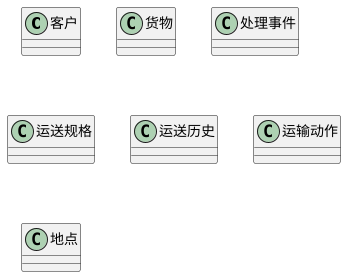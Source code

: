 @startuml
'https://plantuml.com/class-diagram
'货运领域模型的类图

class Customer as "客户"
class Cargo as "货物"
class HandingEvent as "处理事件"
class DeliverySpecification as "运送规格"
class DeliveryHistory as "运送历史"
class Carrier as "运输动作"
class Location as "地点"

@enduml